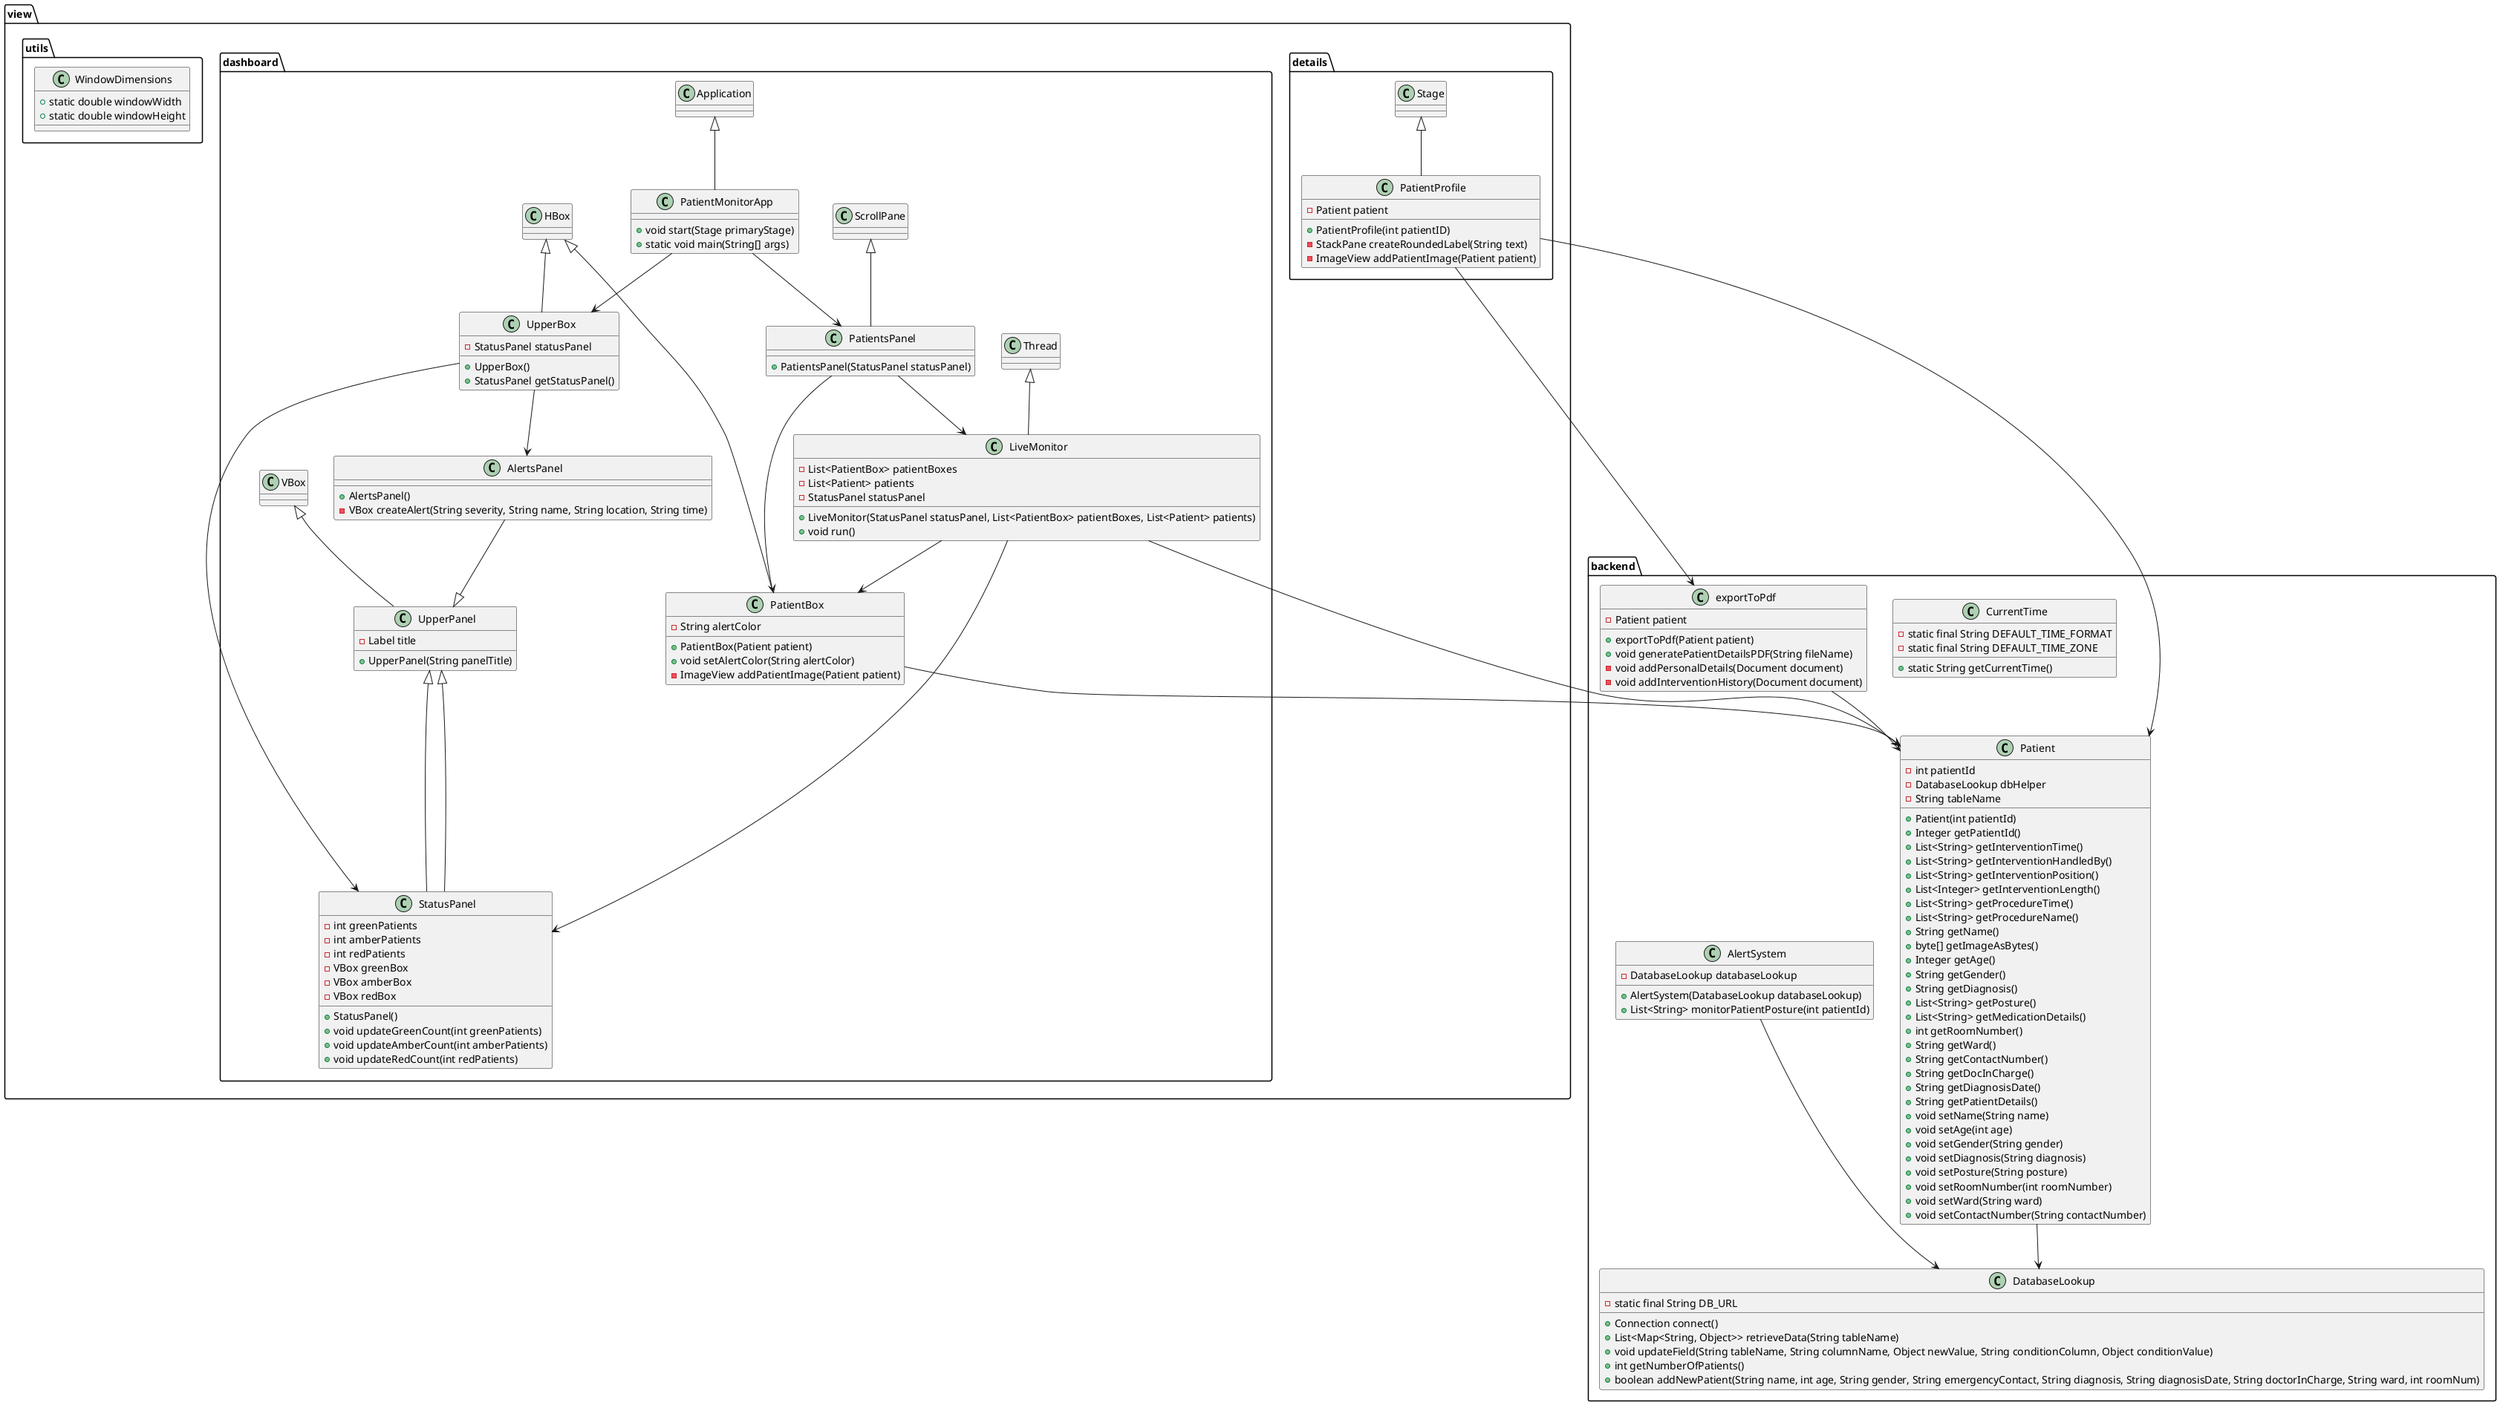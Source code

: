 @startuml

package backend {
    class AlertSystem {
        - DatabaseLookup databaseLookup
        + AlertSystem(DatabaseLookup databaseLookup)
        + List<String> monitorPatientPosture(int patientId)
    }

    class CurrentTime {
        - static final String DEFAULT_TIME_FORMAT
        - static final String DEFAULT_TIME_ZONE
        + static String getCurrentTime()
    }

    class exportToPdf {
        - Patient patient
        + exportToPdf(Patient patient)
        + void generatePatientDetailsPDF(String fileName)
        - void addPersonalDetails(Document document)
        - void addInterventionHistory(Document document)
    }

    class Patient {
        - int patientId
        - DatabaseLookup dbHelper
        - String tableName
        + Patient(int patientId)
        + Integer getPatientId()
        + List<String> getInterventionTime()
        + List<String> getInterventionHandledBy()
        + List<String> getInterventionPosition()
        + List<Integer> getInterventionLength()
        + List<String> getProcedureTime()
        + List<String> getProcedureName()
        + String getName()
        + byte[] getImageAsBytes()
        + Integer getAge()
        + String getGender()
        + String getDiagnosis()
        + List<String> getPosture()
        + List<String> getMedicationDetails()
        + int getRoomNumber()
        + String getWard()
        + String getContactNumber()
        + String getDocInCharge()
        + String getDiagnosisDate()
        + String getPatientDetails()
        + void setName(String name)
        + void setAge(int age)
        + void setGender(String gender)
        + void setDiagnosis(String diagnosis)
        + void setPosture(String posture)
        + void setRoomNumber(int roomNumber)
        + void setWard(String ward)
        + void setContactNumber(String contactNumber)
    }

    class DatabaseLookup {
        - static final String DB_URL
        + Connection connect()
        + List<Map<String, Object>> retrieveData(String tableName)
        + void updateField(String tableName, String columnName, Object newValue, String conditionColumn, Object conditionValue)
        + int getNumberOfPatients()
        + boolean addNewPatient(String name, int age, String gender, String emergencyContact, String diagnosis, String diagnosisDate, String doctorInCharge, String ward, int roomNum)
    }

    AlertSystem --> DatabaseLookup
    exportToPdf --> Patient
    Patient --> DatabaseLookup
}

package view.dashboard {
    class AlertsPanel {
        + AlertsPanel()
        - VBox createAlert(String severity, String name, String location, String time)
    }

    class LiveMonitor extends Thread {
        - List<PatientBox> patientBoxes
        - List<Patient> patients
        - StatusPanel statusPanel
        + LiveMonitor(StatusPanel statusPanel, List<PatientBox> patientBoxes, List<Patient> patients)
        + void run()
    }

    class PatientBox extends HBox {
        - String alertColor
        + PatientBox(Patient patient)
        + void setAlertColor(String alertColor)
        - ImageView addPatientImage(Patient patient)
    }

    class PatientMonitorApp extends Application {
        + void start(Stage primaryStage)
        + static void main(String[] args)
    }

    class PatientsPanel extends ScrollPane {
        + PatientsPanel(StatusPanel statusPanel)
    }

    class StatusPanel extends UpperPanel {
        - int greenPatients
        - int amberPatients
        - int redPatients
        - VBox greenBox
        - VBox amberBox
        - VBox redBox
        + StatusPanel()
        + void updateGreenCount(int greenPatients)
        + void updateAmberCount(int amberPatients)
        + void updateRedCount(int redPatients)
    }

    class UpperBox extends HBox {
        - StatusPanel statusPanel
        + UpperBox()
        + StatusPanel getStatusPanel()
    }

    class UpperPanel extends VBox {
        - Label title
        + UpperPanel(String panelTitle)
    }

    AlertsPanel --|> UpperPanel
    StatusPanel --|> UpperPanel
    UpperBox --> StatusPanel
    UpperBox --> AlertsPanel
    PatientsPanel --> LiveMonitor
    PatientsPanel --> PatientBox
    PatientBox --> Patient
    LiveMonitor --> StatusPanel
    LiveMonitor --> PatientBox
    LiveMonitor --> Patient
    PatientMonitorApp --> UpperBox
    PatientMonitorApp --> PatientsPanel
}

package view.details {
    class PatientProfile extends Stage {
        - Patient patient
        + PatientProfile(int patientID)
        - StackPane createRoundedLabel(String text)
        - ImageView addPatientImage(Patient patient)
    }
}

package view.utils {
    class WindowDimensions {
        + static double windowWidth
        + static double windowHeight
    }
}

PatientProfile --> Patient
PatientProfile --> exportToPdf

@enduml
